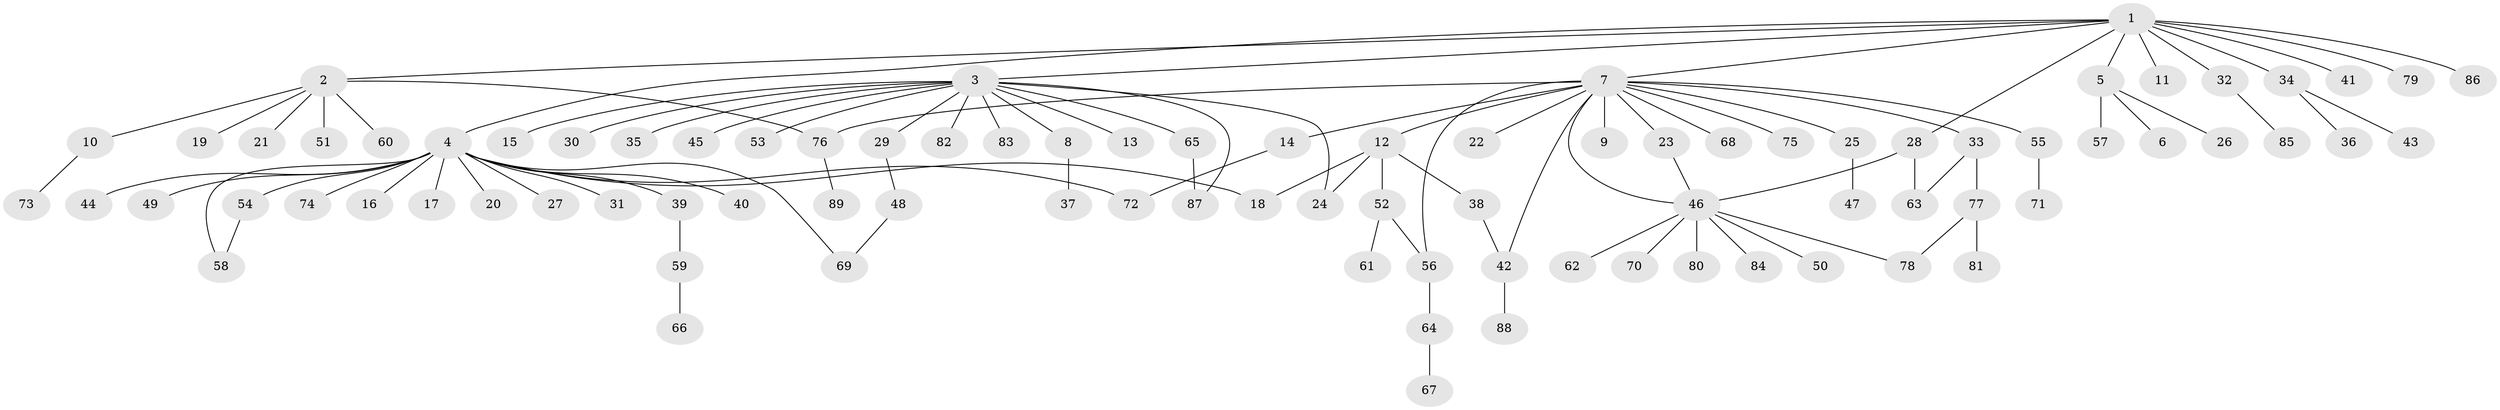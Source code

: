// Generated by graph-tools (version 1.1) at 2025/01/03/09/25 03:01:48]
// undirected, 89 vertices, 101 edges
graph export_dot {
graph [start="1"]
  node [color=gray90,style=filled];
  1;
  2;
  3;
  4;
  5;
  6;
  7;
  8;
  9;
  10;
  11;
  12;
  13;
  14;
  15;
  16;
  17;
  18;
  19;
  20;
  21;
  22;
  23;
  24;
  25;
  26;
  27;
  28;
  29;
  30;
  31;
  32;
  33;
  34;
  35;
  36;
  37;
  38;
  39;
  40;
  41;
  42;
  43;
  44;
  45;
  46;
  47;
  48;
  49;
  50;
  51;
  52;
  53;
  54;
  55;
  56;
  57;
  58;
  59;
  60;
  61;
  62;
  63;
  64;
  65;
  66;
  67;
  68;
  69;
  70;
  71;
  72;
  73;
  74;
  75;
  76;
  77;
  78;
  79;
  80;
  81;
  82;
  83;
  84;
  85;
  86;
  87;
  88;
  89;
  1 -- 2;
  1 -- 3;
  1 -- 4;
  1 -- 5;
  1 -- 7;
  1 -- 11;
  1 -- 28;
  1 -- 32;
  1 -- 34;
  1 -- 41;
  1 -- 79;
  1 -- 86;
  2 -- 10;
  2 -- 19;
  2 -- 21;
  2 -- 51;
  2 -- 60;
  2 -- 76;
  3 -- 8;
  3 -- 13;
  3 -- 15;
  3 -- 24;
  3 -- 29;
  3 -- 30;
  3 -- 35;
  3 -- 45;
  3 -- 53;
  3 -- 65;
  3 -- 82;
  3 -- 83;
  3 -- 87;
  4 -- 16;
  4 -- 17;
  4 -- 18;
  4 -- 20;
  4 -- 27;
  4 -- 31;
  4 -- 39;
  4 -- 40;
  4 -- 44;
  4 -- 49;
  4 -- 54;
  4 -- 58;
  4 -- 69;
  4 -- 72;
  4 -- 74;
  5 -- 6;
  5 -- 26;
  5 -- 57;
  7 -- 9;
  7 -- 12;
  7 -- 14;
  7 -- 22;
  7 -- 23;
  7 -- 25;
  7 -- 33;
  7 -- 42;
  7 -- 46;
  7 -- 55;
  7 -- 56;
  7 -- 68;
  7 -- 75;
  7 -- 76;
  8 -- 37;
  10 -- 73;
  12 -- 18;
  12 -- 24;
  12 -- 38;
  12 -- 52;
  14 -- 72;
  23 -- 46;
  25 -- 47;
  28 -- 46;
  28 -- 63;
  29 -- 48;
  32 -- 85;
  33 -- 63;
  33 -- 77;
  34 -- 36;
  34 -- 43;
  38 -- 42;
  39 -- 59;
  42 -- 88;
  46 -- 50;
  46 -- 62;
  46 -- 70;
  46 -- 78;
  46 -- 80;
  46 -- 84;
  48 -- 69;
  52 -- 56;
  52 -- 61;
  54 -- 58;
  55 -- 71;
  56 -- 64;
  59 -- 66;
  64 -- 67;
  65 -- 87;
  76 -- 89;
  77 -- 78;
  77 -- 81;
}
